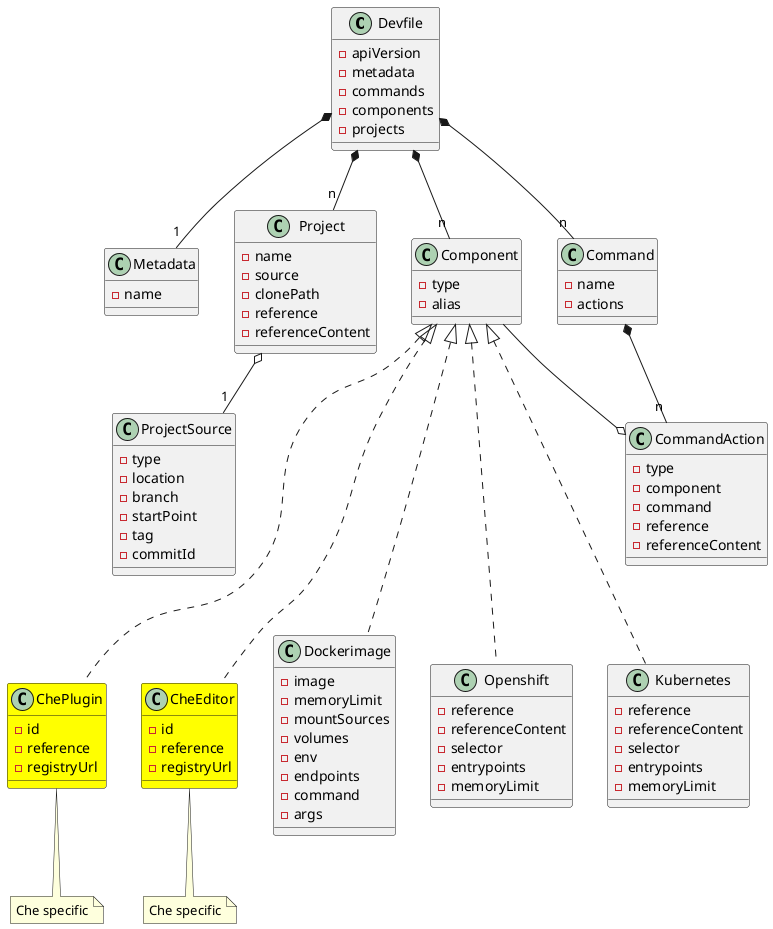@startuml devfile_next

class Devfile {
  - apiVersion
  - metadata
  - commands
  - components
  - projects
}

together {
  class Metadata
  class Component
  class Command
  class Project
}

Devfile *-- "1" Metadata
Devfile *-- "n" Component
Devfile *-- "n" Command
Devfile *-- "n" Project

class Metadata {
  - name
}

class Component {
    - type
    - alias
}


Component <|-.. Dockerimage
Component <|-.. Openshift
Component <|-.. Kubernetes
Component <|-.. ChePlugin
Component <|-.. CheEditor

class Command {
  - name
  - actions
}

Command *-- "n" CommandAction
CommandAction o-- Component

class CommandAction {
  - type
  - component
  - command
  - reference
  - referenceContent
}

class Project {
  - name
  - source
  - clonePath
  - reference
  - referenceContent
}

Project o-- "1" ProjectSource

class ProjectSource {
  - type
  - location
  - branch
  - startPoint
  - tag
  - commitId
}

Project -[hidden]> Component
Component -[hidden]> Command
ProjectSource -[hidden]> CommandAction

class Dockerimage {
   - image
   - memoryLimit
   - mountSources
   - volumes
   - env
   - endpoints
   - command
   - args
}

class Openshift {
  - reference
  - referenceContent
  - selector
  - entrypoints
  - memoryLimit
}

class Kubernetes {
  - reference
  - referenceContent
  - selector
  - entrypoints
  - memoryLimit
}

class ChePlugin #yellow {
  - id
  - reference
  - registryUrl
}
note bottom of ChePlugin: Che specific

class CheEditor #yellow {
  - id
  - reference
  - registryUrl
}
note bottom of CheEditor: Che specific

ChePlugin -[hidden]> CheEditor
CheEditor -[hidden]> Dockerimage

@enduml
